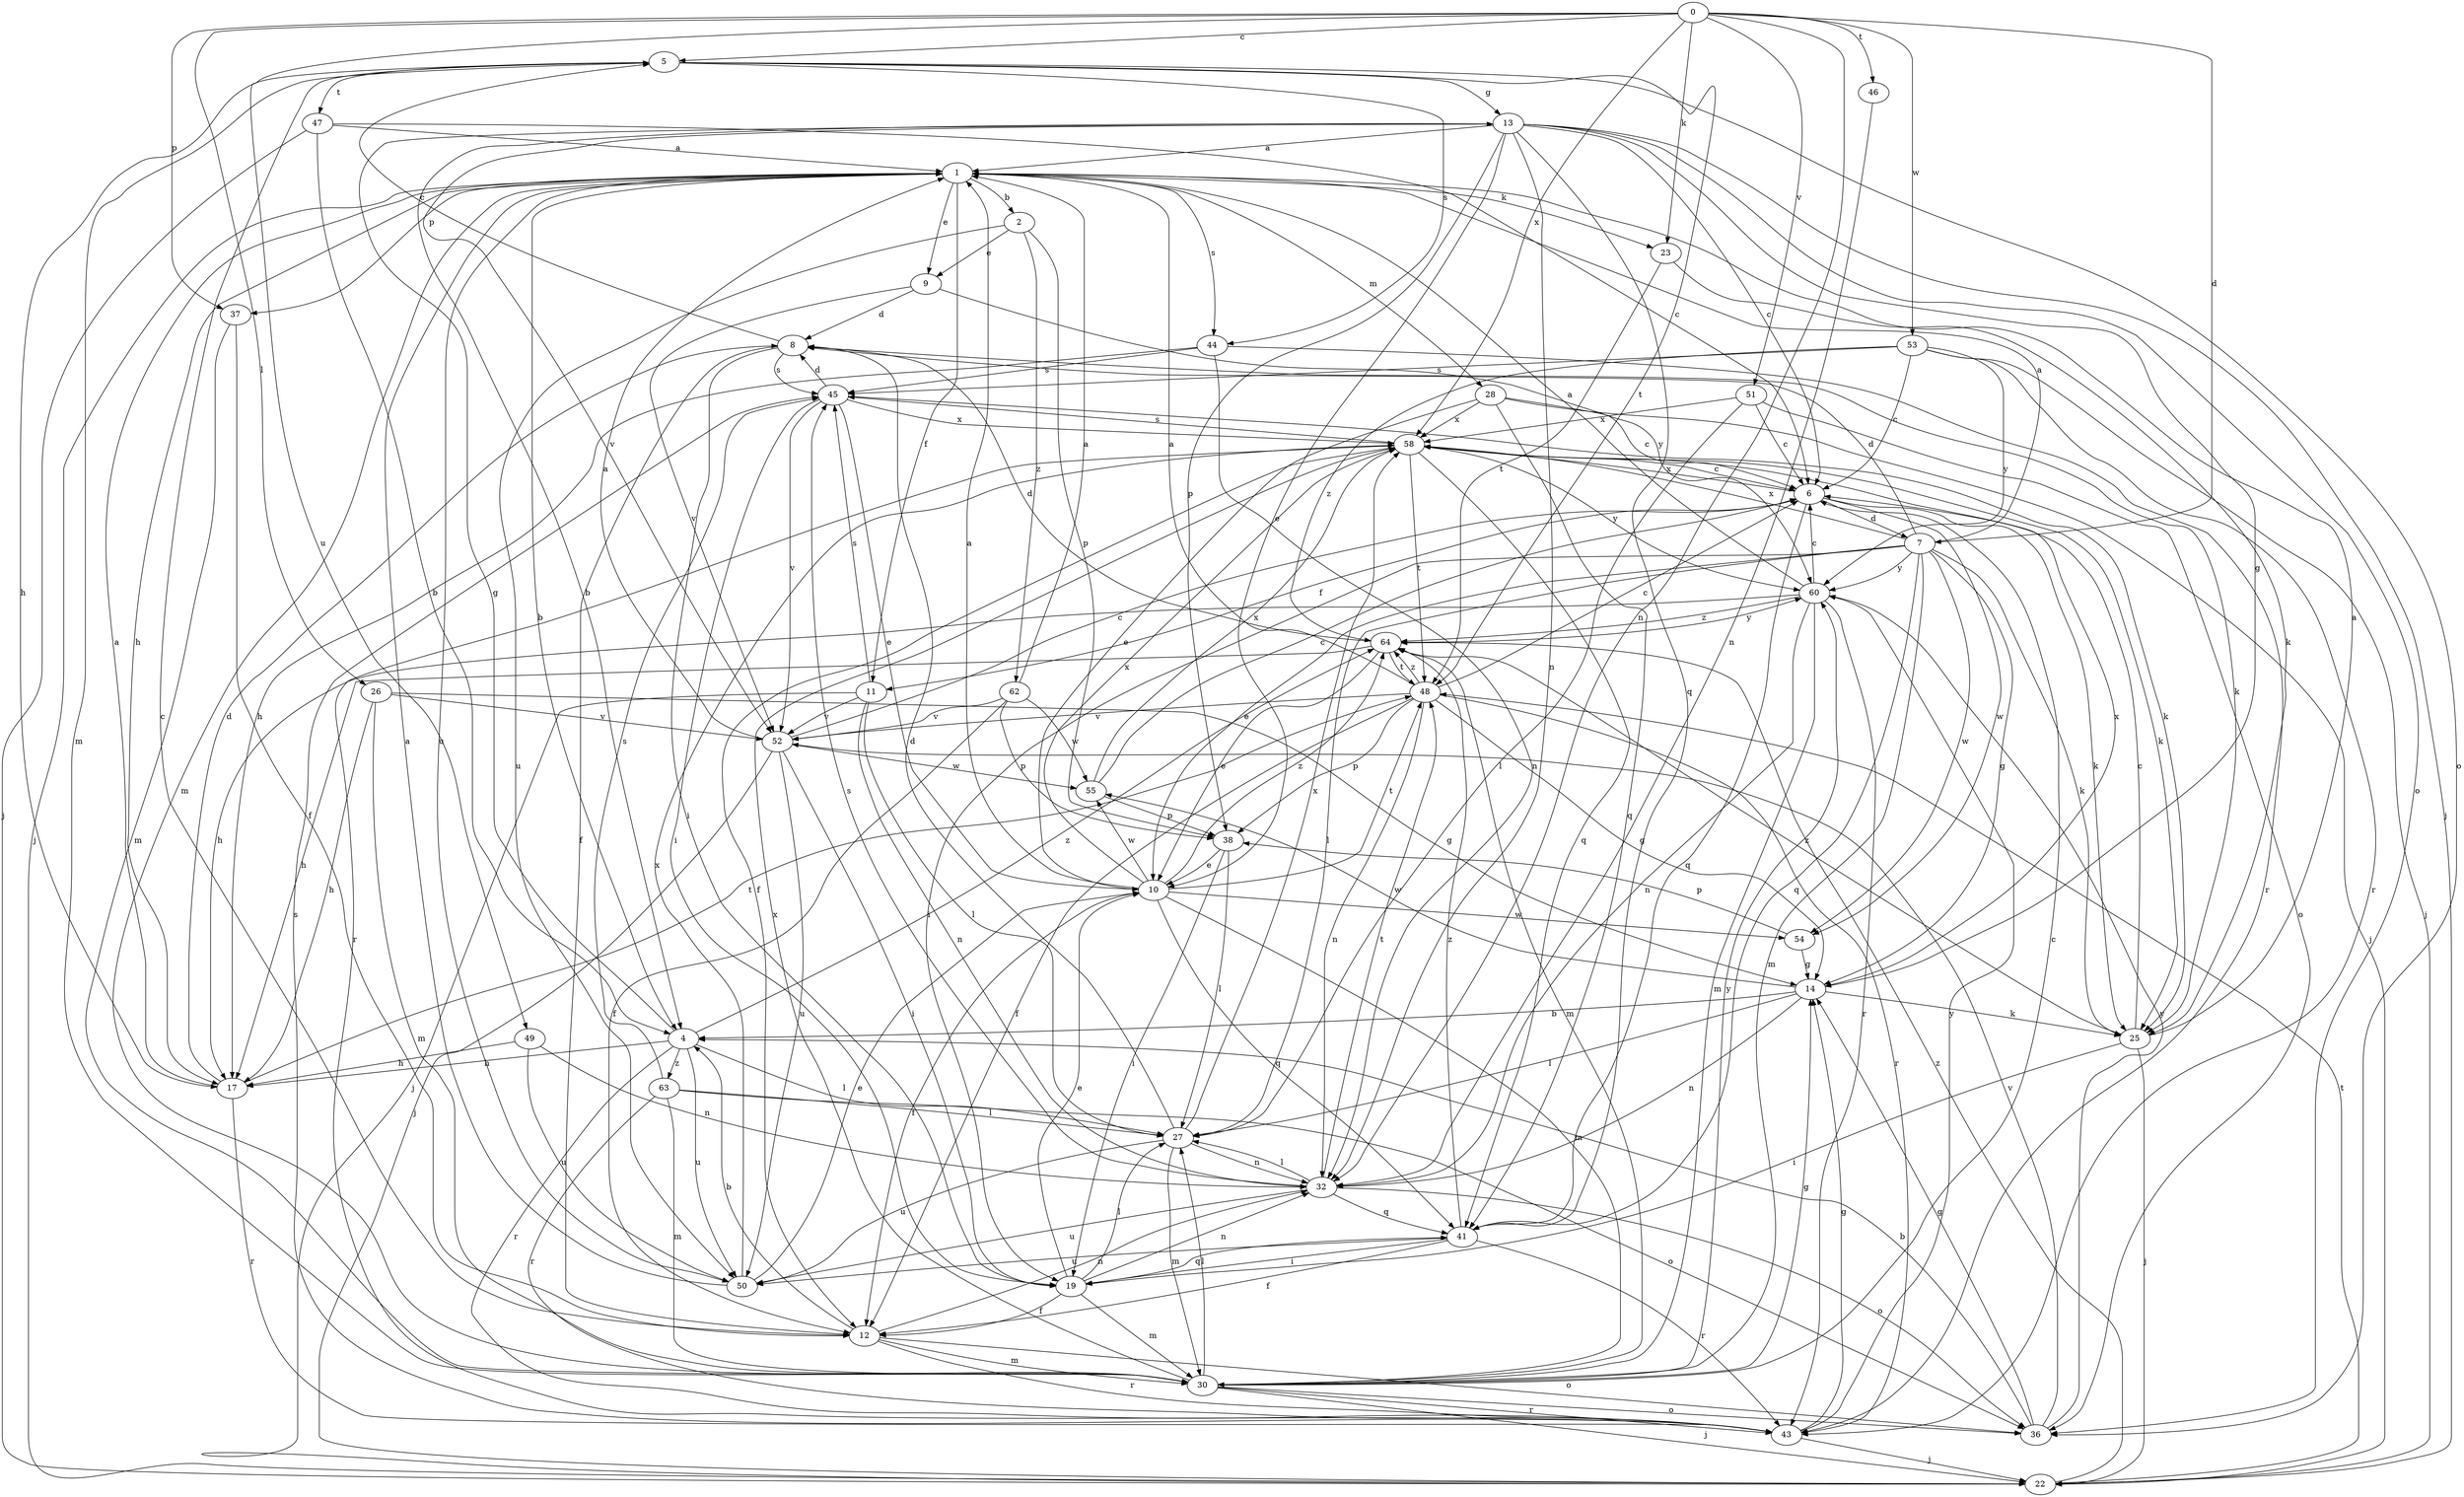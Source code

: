 strict digraph  {
0;
1;
2;
4;
5;
6;
7;
8;
9;
10;
11;
12;
13;
14;
17;
19;
22;
23;
25;
26;
27;
28;
30;
32;
36;
37;
38;
41;
43;
44;
45;
46;
47;
48;
49;
50;
51;
52;
53;
54;
55;
58;
60;
62;
63;
64;
0 -> 5  [label=c];
0 -> 7  [label=d];
0 -> 23  [label=k];
0 -> 26  [label=l];
0 -> 32  [label=n];
0 -> 37  [label=p];
0 -> 46  [label=t];
0 -> 49  [label=u];
0 -> 51  [label=v];
0 -> 53  [label=w];
0 -> 58  [label=x];
1 -> 2  [label=b];
1 -> 4  [label=b];
1 -> 9  [label=e];
1 -> 11  [label=f];
1 -> 17  [label=h];
1 -> 22  [label=j];
1 -> 23  [label=k];
1 -> 28  [label=m];
1 -> 30  [label=m];
1 -> 37  [label=p];
1 -> 44  [label=s];
1 -> 50  [label=u];
2 -> 9  [label=e];
2 -> 38  [label=p];
2 -> 50  [label=u];
2 -> 62  [label=z];
4 -> 13  [label=g];
4 -> 17  [label=h];
4 -> 27  [label=l];
4 -> 43  [label=r];
4 -> 50  [label=u];
4 -> 63  [label=z];
4 -> 64  [label=z];
5 -> 13  [label=g];
5 -> 17  [label=h];
5 -> 30  [label=m];
5 -> 36  [label=o];
5 -> 44  [label=s];
5 -> 47  [label=t];
5 -> 48  [label=t];
6 -> 7  [label=d];
6 -> 11  [label=f];
6 -> 25  [label=k];
6 -> 41  [label=q];
6 -> 54  [label=w];
6 -> 58  [label=x];
7 -> 1  [label=a];
7 -> 8  [label=d];
7 -> 10  [label=e];
7 -> 14  [label=g];
7 -> 19  [label=i];
7 -> 25  [label=k];
7 -> 27  [label=l];
7 -> 30  [label=m];
7 -> 41  [label=q];
7 -> 54  [label=w];
7 -> 58  [label=x];
7 -> 60  [label=y];
8 -> 5  [label=c];
8 -> 12  [label=f];
8 -> 19  [label=i];
8 -> 25  [label=k];
8 -> 45  [label=s];
9 -> 8  [label=d];
9 -> 52  [label=v];
9 -> 60  [label=y];
10 -> 1  [label=a];
10 -> 12  [label=f];
10 -> 30  [label=m];
10 -> 41  [label=q];
10 -> 48  [label=t];
10 -> 54  [label=w];
10 -> 55  [label=w];
10 -> 58  [label=x];
10 -> 64  [label=z];
11 -> 22  [label=j];
11 -> 27  [label=l];
11 -> 32  [label=n];
11 -> 45  [label=s];
11 -> 52  [label=v];
12 -> 4  [label=b];
12 -> 5  [label=c];
12 -> 30  [label=m];
12 -> 32  [label=n];
12 -> 36  [label=o];
12 -> 43  [label=r];
13 -> 1  [label=a];
13 -> 4  [label=b];
13 -> 6  [label=c];
13 -> 10  [label=e];
13 -> 14  [label=g];
13 -> 22  [label=j];
13 -> 32  [label=n];
13 -> 36  [label=o];
13 -> 38  [label=p];
13 -> 41  [label=q];
13 -> 52  [label=v];
14 -> 4  [label=b];
14 -> 25  [label=k];
14 -> 27  [label=l];
14 -> 32  [label=n];
14 -> 55  [label=w];
14 -> 58  [label=x];
17 -> 1  [label=a];
17 -> 8  [label=d];
17 -> 43  [label=r];
17 -> 48  [label=t];
19 -> 10  [label=e];
19 -> 12  [label=f];
19 -> 27  [label=l];
19 -> 30  [label=m];
19 -> 32  [label=n];
19 -> 41  [label=q];
22 -> 48  [label=t];
22 -> 64  [label=z];
23 -> 25  [label=k];
23 -> 48  [label=t];
25 -> 1  [label=a];
25 -> 6  [label=c];
25 -> 19  [label=i];
25 -> 22  [label=j];
25 -> 64  [label=z];
26 -> 14  [label=g];
26 -> 17  [label=h];
26 -> 30  [label=m];
26 -> 52  [label=v];
27 -> 8  [label=d];
27 -> 30  [label=m];
27 -> 32  [label=n];
27 -> 50  [label=u];
27 -> 58  [label=x];
28 -> 6  [label=c];
28 -> 10  [label=e];
28 -> 22  [label=j];
28 -> 41  [label=q];
28 -> 58  [label=x];
30 -> 6  [label=c];
30 -> 14  [label=g];
30 -> 22  [label=j];
30 -> 27  [label=l];
30 -> 36  [label=o];
30 -> 43  [label=r];
30 -> 58  [label=x];
30 -> 60  [label=y];
32 -> 27  [label=l];
32 -> 36  [label=o];
32 -> 41  [label=q];
32 -> 45  [label=s];
32 -> 48  [label=t];
32 -> 50  [label=u];
36 -> 4  [label=b];
36 -> 14  [label=g];
36 -> 52  [label=v];
36 -> 60  [label=y];
37 -> 12  [label=f];
37 -> 30  [label=m];
38 -> 10  [label=e];
38 -> 19  [label=i];
38 -> 27  [label=l];
41 -> 12  [label=f];
41 -> 19  [label=i];
41 -> 43  [label=r];
41 -> 50  [label=u];
41 -> 64  [label=z];
43 -> 14  [label=g];
43 -> 22  [label=j];
43 -> 45  [label=s];
43 -> 60  [label=y];
44 -> 17  [label=h];
44 -> 32  [label=n];
44 -> 43  [label=r];
44 -> 45  [label=s];
45 -> 8  [label=d];
45 -> 10  [label=e];
45 -> 19  [label=i];
45 -> 25  [label=k];
45 -> 52  [label=v];
45 -> 58  [label=x];
46 -> 32  [label=n];
47 -> 1  [label=a];
47 -> 4  [label=b];
47 -> 6  [label=c];
47 -> 22  [label=j];
48 -> 1  [label=a];
48 -> 6  [label=c];
48 -> 12  [label=f];
48 -> 14  [label=g];
48 -> 32  [label=n];
48 -> 38  [label=p];
48 -> 43  [label=r];
48 -> 52  [label=v];
48 -> 64  [label=z];
49 -> 17  [label=h];
49 -> 32  [label=n];
49 -> 50  [label=u];
50 -> 1  [label=a];
50 -> 10  [label=e];
50 -> 58  [label=x];
51 -> 6  [label=c];
51 -> 27  [label=l];
51 -> 36  [label=o];
51 -> 58  [label=x];
52 -> 1  [label=a];
52 -> 6  [label=c];
52 -> 19  [label=i];
52 -> 22  [label=j];
52 -> 50  [label=u];
52 -> 55  [label=w];
53 -> 6  [label=c];
53 -> 22  [label=j];
53 -> 43  [label=r];
53 -> 45  [label=s];
53 -> 60  [label=y];
53 -> 64  [label=z];
54 -> 14  [label=g];
54 -> 38  [label=p];
55 -> 6  [label=c];
55 -> 38  [label=p];
55 -> 58  [label=x];
58 -> 6  [label=c];
58 -> 12  [label=f];
58 -> 25  [label=k];
58 -> 41  [label=q];
58 -> 43  [label=r];
58 -> 45  [label=s];
58 -> 48  [label=t];
58 -> 60  [label=y];
60 -> 1  [label=a];
60 -> 6  [label=c];
60 -> 17  [label=h];
60 -> 30  [label=m];
60 -> 32  [label=n];
60 -> 43  [label=r];
60 -> 64  [label=z];
62 -> 1  [label=a];
62 -> 12  [label=f];
62 -> 38  [label=p];
62 -> 52  [label=v];
62 -> 55  [label=w];
63 -> 27  [label=l];
63 -> 30  [label=m];
63 -> 36  [label=o];
63 -> 43  [label=r];
63 -> 45  [label=s];
64 -> 8  [label=d];
64 -> 10  [label=e];
64 -> 17  [label=h];
64 -> 30  [label=m];
64 -> 48  [label=t];
64 -> 60  [label=y];
}

